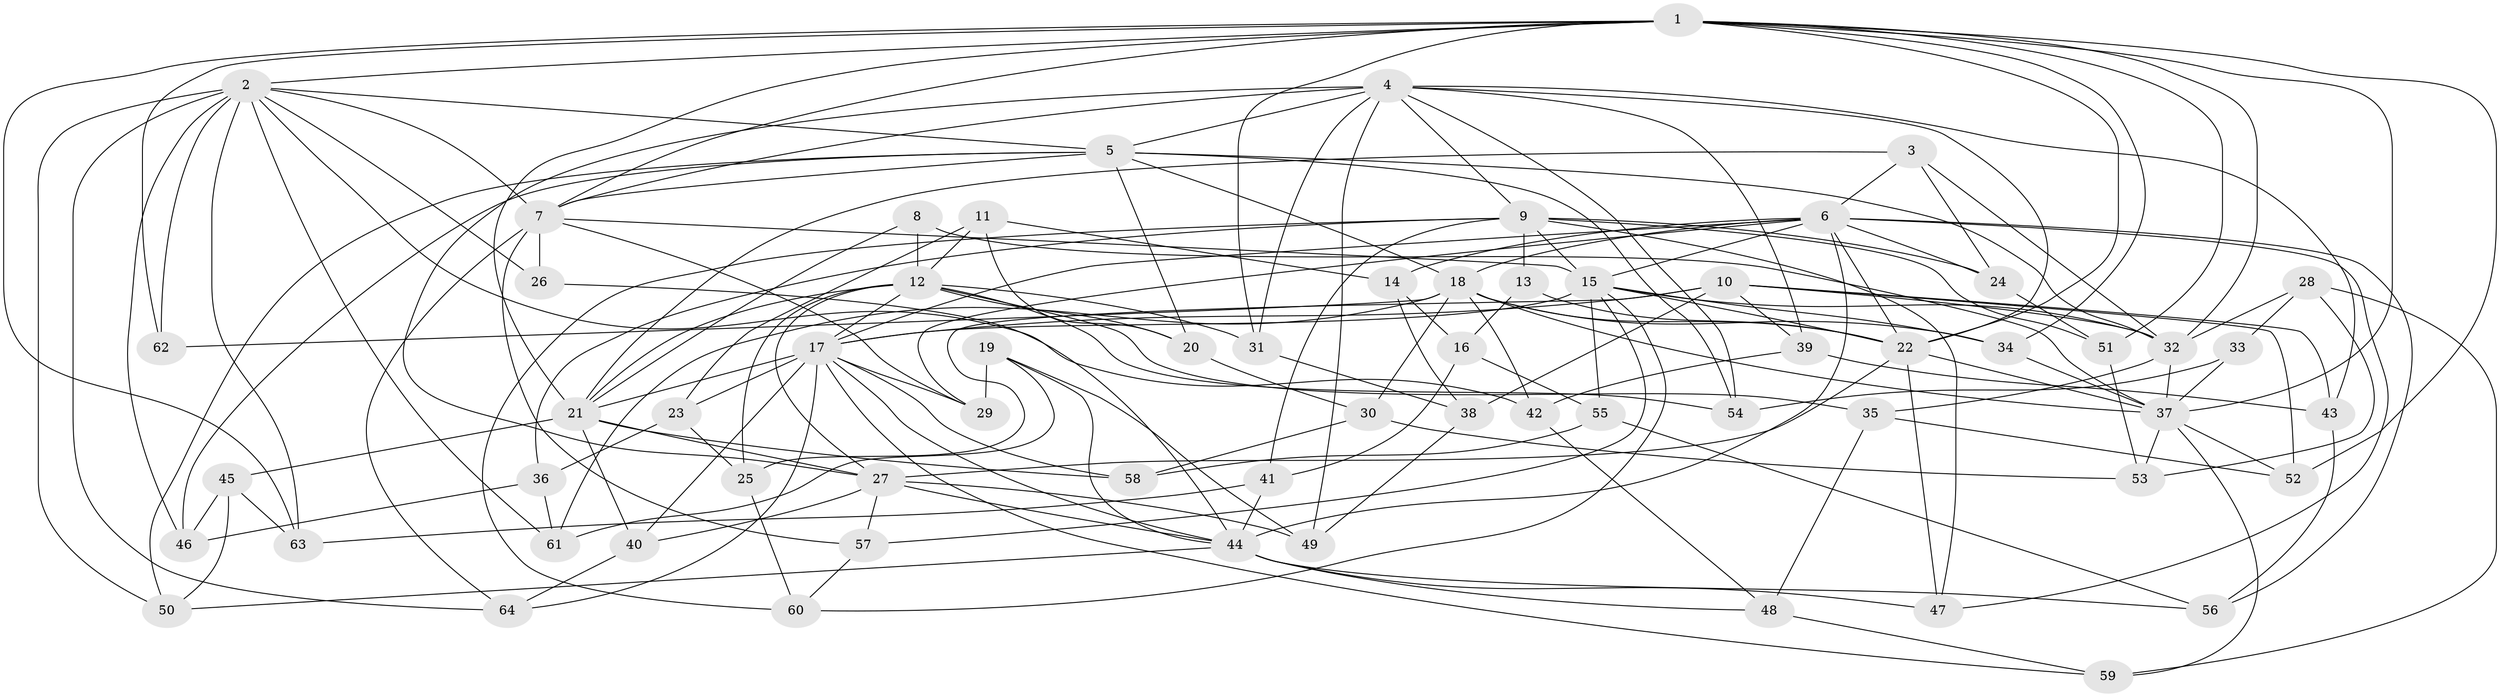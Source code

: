 // original degree distribution, {4: 1.0}
// Generated by graph-tools (version 1.1) at 2025/38/03/09/25 02:38:10]
// undirected, 64 vertices, 176 edges
graph export_dot {
graph [start="1"]
  node [color=gray90,style=filled];
  1;
  2;
  3;
  4;
  5;
  6;
  7;
  8;
  9;
  10;
  11;
  12;
  13;
  14;
  15;
  16;
  17;
  18;
  19;
  20;
  21;
  22;
  23;
  24;
  25;
  26;
  27;
  28;
  29;
  30;
  31;
  32;
  33;
  34;
  35;
  36;
  37;
  38;
  39;
  40;
  41;
  42;
  43;
  44;
  45;
  46;
  47;
  48;
  49;
  50;
  51;
  52;
  53;
  54;
  55;
  56;
  57;
  58;
  59;
  60;
  61;
  62;
  63;
  64;
  1 -- 2 [weight=1.0];
  1 -- 7 [weight=1.0];
  1 -- 21 [weight=1.0];
  1 -- 22 [weight=1.0];
  1 -- 31 [weight=1.0];
  1 -- 32 [weight=1.0];
  1 -- 34 [weight=1.0];
  1 -- 37 [weight=1.0];
  1 -- 51 [weight=1.0];
  1 -- 52 [weight=1.0];
  1 -- 62 [weight=1.0];
  1 -- 63 [weight=1.0];
  2 -- 5 [weight=1.0];
  2 -- 7 [weight=1.0];
  2 -- 26 [weight=1.0];
  2 -- 42 [weight=1.0];
  2 -- 46 [weight=1.0];
  2 -- 50 [weight=1.0];
  2 -- 61 [weight=1.0];
  2 -- 62 [weight=2.0];
  2 -- 63 [weight=1.0];
  2 -- 64 [weight=1.0];
  3 -- 6 [weight=1.0];
  3 -- 21 [weight=1.0];
  3 -- 24 [weight=1.0];
  3 -- 32 [weight=1.0];
  4 -- 5 [weight=1.0];
  4 -- 7 [weight=1.0];
  4 -- 9 [weight=1.0];
  4 -- 22 [weight=1.0];
  4 -- 27 [weight=1.0];
  4 -- 31 [weight=1.0];
  4 -- 39 [weight=1.0];
  4 -- 43 [weight=1.0];
  4 -- 49 [weight=1.0];
  4 -- 54 [weight=1.0];
  5 -- 7 [weight=1.0];
  5 -- 18 [weight=2.0];
  5 -- 20 [weight=1.0];
  5 -- 32 [weight=1.0];
  5 -- 46 [weight=1.0];
  5 -- 50 [weight=1.0];
  5 -- 54 [weight=1.0];
  6 -- 14 [weight=1.0];
  6 -- 15 [weight=2.0];
  6 -- 17 [weight=1.0];
  6 -- 18 [weight=1.0];
  6 -- 22 [weight=1.0];
  6 -- 24 [weight=1.0];
  6 -- 29 [weight=1.0];
  6 -- 44 [weight=1.0];
  6 -- 47 [weight=1.0];
  6 -- 56 [weight=1.0];
  7 -- 15 [weight=1.0];
  7 -- 26 [weight=2.0];
  7 -- 29 [weight=1.0];
  7 -- 57 [weight=1.0];
  7 -- 64 [weight=1.0];
  8 -- 12 [weight=2.0];
  8 -- 21 [weight=1.0];
  8 -- 37 [weight=1.0];
  9 -- 13 [weight=2.0];
  9 -- 15 [weight=1.0];
  9 -- 24 [weight=1.0];
  9 -- 36 [weight=1.0];
  9 -- 41 [weight=1.0];
  9 -- 47 [weight=1.0];
  9 -- 51 [weight=1.0];
  9 -- 60 [weight=1.0];
  10 -- 17 [weight=1.0];
  10 -- 25 [weight=1.0];
  10 -- 32 [weight=2.0];
  10 -- 38 [weight=1.0];
  10 -- 39 [weight=1.0];
  10 -- 43 [weight=1.0];
  10 -- 52 [weight=1.0];
  11 -- 12 [weight=1.0];
  11 -- 14 [weight=1.0];
  11 -- 20 [weight=1.0];
  11 -- 23 [weight=1.0];
  12 -- 17 [weight=1.0];
  12 -- 20 [weight=1.0];
  12 -- 21 [weight=2.0];
  12 -- 25 [weight=1.0];
  12 -- 27 [weight=1.0];
  12 -- 31 [weight=1.0];
  12 -- 35 [weight=1.0];
  12 -- 54 [weight=1.0];
  13 -- 16 [weight=1.0];
  13 -- 22 [weight=1.0];
  14 -- 16 [weight=1.0];
  14 -- 38 [weight=1.0];
  15 -- 17 [weight=1.0];
  15 -- 22 [weight=1.0];
  15 -- 32 [weight=2.0];
  15 -- 34 [weight=1.0];
  15 -- 55 [weight=1.0];
  15 -- 57 [weight=1.0];
  15 -- 60 [weight=1.0];
  16 -- 41 [weight=1.0];
  16 -- 55 [weight=1.0];
  17 -- 21 [weight=1.0];
  17 -- 23 [weight=1.0];
  17 -- 29 [weight=1.0];
  17 -- 40 [weight=1.0];
  17 -- 44 [weight=1.0];
  17 -- 58 [weight=1.0];
  17 -- 59 [weight=1.0];
  17 -- 64 [weight=1.0];
  18 -- 22 [weight=1.0];
  18 -- 30 [weight=1.0];
  18 -- 34 [weight=1.0];
  18 -- 37 [weight=1.0];
  18 -- 42 [weight=1.0];
  18 -- 61 [weight=1.0];
  18 -- 62 [weight=1.0];
  19 -- 29 [weight=1.0];
  19 -- 44 [weight=1.0];
  19 -- 49 [weight=1.0];
  19 -- 61 [weight=1.0];
  20 -- 30 [weight=1.0];
  21 -- 27 [weight=1.0];
  21 -- 40 [weight=1.0];
  21 -- 45 [weight=1.0];
  21 -- 58 [weight=1.0];
  22 -- 27 [weight=1.0];
  22 -- 37 [weight=2.0];
  22 -- 47 [weight=1.0];
  23 -- 25 [weight=1.0];
  23 -- 36 [weight=1.0];
  24 -- 51 [weight=1.0];
  25 -- 60 [weight=1.0];
  26 -- 44 [weight=1.0];
  27 -- 40 [weight=1.0];
  27 -- 44 [weight=1.0];
  27 -- 49 [weight=1.0];
  27 -- 57 [weight=1.0];
  28 -- 32 [weight=1.0];
  28 -- 33 [weight=1.0];
  28 -- 53 [weight=1.0];
  28 -- 59 [weight=1.0];
  30 -- 53 [weight=1.0];
  30 -- 58 [weight=1.0];
  31 -- 38 [weight=1.0];
  32 -- 35 [weight=1.0];
  32 -- 37 [weight=1.0];
  33 -- 37 [weight=2.0];
  33 -- 54 [weight=1.0];
  34 -- 37 [weight=1.0];
  35 -- 48 [weight=1.0];
  35 -- 52 [weight=1.0];
  36 -- 46 [weight=1.0];
  36 -- 61 [weight=1.0];
  37 -- 52 [weight=1.0];
  37 -- 53 [weight=1.0];
  37 -- 59 [weight=1.0];
  38 -- 49 [weight=1.0];
  39 -- 42 [weight=1.0];
  39 -- 43 [weight=1.0];
  40 -- 64 [weight=1.0];
  41 -- 44 [weight=1.0];
  41 -- 63 [weight=1.0];
  42 -- 48 [weight=1.0];
  43 -- 56 [weight=1.0];
  44 -- 47 [weight=1.0];
  44 -- 48 [weight=1.0];
  44 -- 50 [weight=1.0];
  44 -- 56 [weight=1.0];
  45 -- 46 [weight=1.0];
  45 -- 50 [weight=1.0];
  45 -- 63 [weight=1.0];
  48 -- 59 [weight=1.0];
  51 -- 53 [weight=1.0];
  55 -- 56 [weight=1.0];
  55 -- 58 [weight=1.0];
  57 -- 60 [weight=1.0];
}
